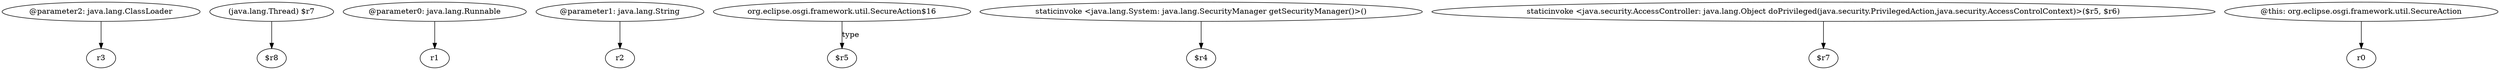digraph g {
0[label="@parameter2: java.lang.ClassLoader"]
1[label="r3"]
0->1[label=""]
2[label="(java.lang.Thread) $r7"]
3[label="$r8"]
2->3[label=""]
4[label="@parameter0: java.lang.Runnable"]
5[label="r1"]
4->5[label=""]
6[label="@parameter1: java.lang.String"]
7[label="r2"]
6->7[label=""]
8[label="org.eclipse.osgi.framework.util.SecureAction$16"]
9[label="$r5"]
8->9[label="type"]
10[label="staticinvoke <java.lang.System: java.lang.SecurityManager getSecurityManager()>()"]
11[label="$r4"]
10->11[label=""]
12[label="staticinvoke <java.security.AccessController: java.lang.Object doPrivileged(java.security.PrivilegedAction,java.security.AccessControlContext)>($r5, $r6)"]
13[label="$r7"]
12->13[label=""]
14[label="@this: org.eclipse.osgi.framework.util.SecureAction"]
15[label="r0"]
14->15[label=""]
}